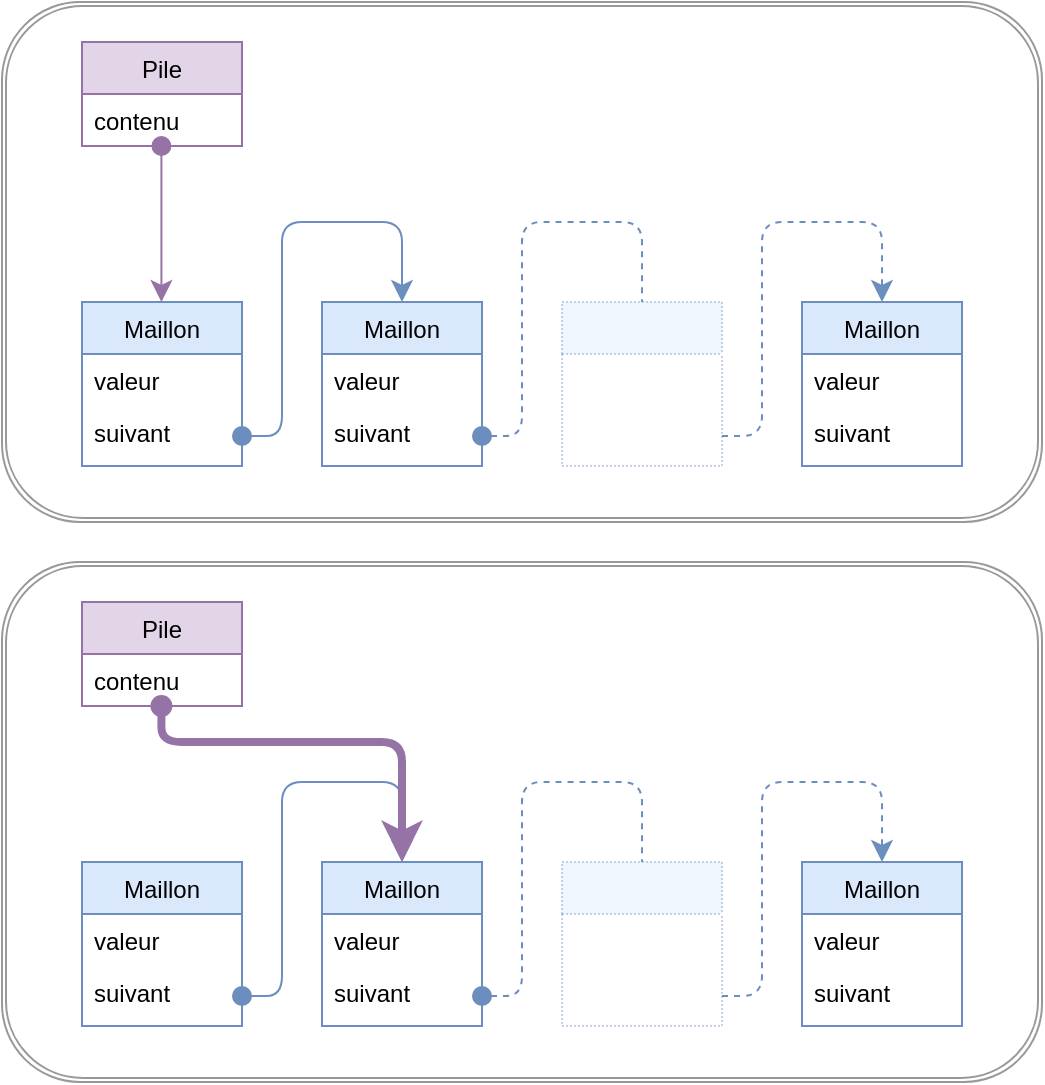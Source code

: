 <mxfile scale="4" border="0">
    <diagram id="FWAlGNCw6BGj7KkhiCSa" name="Page-1">
        <mxGraphModel dx="948" dy="1358" grid="1" gridSize="10" guides="1" tooltips="1" connect="1" arrows="1" fold="1" page="1" pageScale="1" pageWidth="583" pageHeight="827" math="0" shadow="0">
            <root>
                <mxCell id="0"/>
                <mxCell id="1" parent="0"/>
                <mxCell id="146" value="" style="shape=ext;double=1;rounded=1;whiteSpace=wrap;html=1;strokeColor=#000000;strokeWidth=1;verticalAlign=middle;opacity=40;" parent="1" vertex="1">
                    <mxGeometry x="120" y="-20" width="520" height="260" as="geometry"/>
                </mxCell>
                <mxCell id="4" value="Maillon" style="swimlane;fontStyle=0;childLayout=stackLayout;horizontal=1;startSize=26;horizontalStack=0;resizeParent=1;resizeParentMax=0;resizeLast=0;collapsible=1;marginBottom=0;fillColor=#dae8fc;strokeColor=#6c8ebf;" parent="1" vertex="1">
                    <mxGeometry x="160" y="130" width="80" height="82" as="geometry"/>
                </mxCell>
                <mxCell id="5" value="valeur" style="text;strokeColor=none;fillColor=none;align=left;verticalAlign=top;spacingLeft=4;spacingRight=4;overflow=hidden;rotatable=0;points=[[0,0.5],[1,0.5]];portConstraint=eastwest;" parent="4" vertex="1">
                    <mxGeometry y="26" width="80" height="26" as="geometry"/>
                </mxCell>
                <mxCell id="6" value="suivant" style="text;strokeColor=none;fillColor=none;align=left;verticalAlign=top;spacingLeft=4;spacingRight=4;overflow=hidden;rotatable=0;points=[[0,0.5],[1,0.5]];portConstraint=eastwest;" parent="4" vertex="1">
                    <mxGeometry y="52" width="80" height="30" as="geometry"/>
                </mxCell>
                <mxCell id="10" value="Maillon" style="swimlane;fontStyle=0;childLayout=stackLayout;horizontal=1;startSize=26;horizontalStack=0;resizeParent=1;resizeParentMax=0;resizeLast=0;collapsible=1;marginBottom=0;fillColor=#dae8fc;strokeColor=#6c8ebf;" parent="1" vertex="1">
                    <mxGeometry x="280" y="130" width="80" height="82" as="geometry"/>
                </mxCell>
                <mxCell id="11" value="valeur" style="text;strokeColor=none;fillColor=none;align=left;verticalAlign=top;spacingLeft=4;spacingRight=4;overflow=hidden;rotatable=0;points=[[0,0.5],[1,0.5]];portConstraint=eastwest;" parent="10" vertex="1">
                    <mxGeometry y="26" width="80" height="26" as="geometry"/>
                </mxCell>
                <mxCell id="12" value="suivant" style="text;strokeColor=none;fillColor=none;align=left;verticalAlign=top;spacingLeft=4;spacingRight=4;overflow=hidden;rotatable=0;points=[[0,0.5],[1,0.5]];portConstraint=eastwest;" parent="10" vertex="1">
                    <mxGeometry y="52" width="80" height="30" as="geometry"/>
                </mxCell>
                <mxCell id="16" value="Maillon" style="swimlane;fontStyle=0;childLayout=stackLayout;horizontal=1;startSize=26;horizontalStack=0;resizeParent=1;resizeParentMax=0;resizeLast=0;collapsible=1;marginBottom=0;fillColor=#dae8fc;strokeColor=#6c8ebf;" parent="1" vertex="1">
                    <mxGeometry x="520" y="130" width="80" height="82" as="geometry"/>
                </mxCell>
                <mxCell id="17" value="valeur" style="text;strokeColor=none;fillColor=none;align=left;verticalAlign=top;spacingLeft=4;spacingRight=4;overflow=hidden;rotatable=0;points=[[0,0.5],[1,0.5]];portConstraint=eastwest;" parent="16" vertex="1">
                    <mxGeometry y="26" width="80" height="26" as="geometry"/>
                </mxCell>
                <mxCell id="18" value="suivant" style="text;strokeColor=none;fillColor=none;align=left;verticalAlign=top;spacingLeft=4;spacingRight=4;overflow=hidden;rotatable=0;points=[[0,0.5],[1,0.5]];portConstraint=eastwest;" parent="16" vertex="1">
                    <mxGeometry y="52" width="80" height="30" as="geometry"/>
                </mxCell>
                <mxCell id="22" style="edgeStyle=orthogonalEdgeStyle;html=1;exitX=1;exitY=0.5;exitDx=0;exitDy=0;entryX=0.5;entryY=0;entryDx=0;entryDy=0;startArrow=oval;startFill=1;startSize=9;endSize=8;fillColor=#dae8fc;strokeColor=#6c8ebf;" parent="1" source="6" target="10" edge="1">
                    <mxGeometry relative="1" as="geometry">
                        <Array as="points">
                            <mxPoint x="260" y="197"/>
                            <mxPoint x="260" y="90"/>
                            <mxPoint x="320" y="90"/>
                        </Array>
                    </mxGeometry>
                </mxCell>
                <mxCell id="24" style="edgeStyle=orthogonalEdgeStyle;html=1;exitX=1;exitY=0.5;exitDx=0;exitDy=0;entryX=0.5;entryY=0;entryDx=0;entryDy=0;startArrow=oval;startFill=1;startSize=9;endSize=8;endArrow=none;endFill=0;dashed=1;fillColor=#dae8fc;strokeColor=#6c8ebf;" parent="1" edge="1">
                    <mxGeometry relative="1" as="geometry">
                        <mxPoint x="360" y="197" as="sourcePoint"/>
                        <mxPoint x="440" y="130" as="targetPoint"/>
                        <Array as="points">
                            <mxPoint x="380" y="197"/>
                            <mxPoint x="380" y="90"/>
                            <mxPoint x="440" y="90"/>
                        </Array>
                    </mxGeometry>
                </mxCell>
                <mxCell id="25" style="edgeStyle=orthogonalEdgeStyle;html=1;exitX=1;exitY=0.5;exitDx=0;exitDy=0;entryX=0.5;entryY=0;entryDx=0;entryDy=0;startArrow=none;startFill=0;startSize=9;endSize=8;dashed=1;fillColor=#dae8fc;strokeColor=#6c8ebf;" parent="1" edge="1">
                    <mxGeometry relative="1" as="geometry">
                        <mxPoint x="480" y="197" as="sourcePoint"/>
                        <mxPoint x="560" y="130" as="targetPoint"/>
                        <Array as="points">
                            <mxPoint x="500" y="197"/>
                            <mxPoint x="500" y="90"/>
                            <mxPoint x="560" y="90"/>
                        </Array>
                    </mxGeometry>
                </mxCell>
                <mxCell id="26" value="Pile" style="swimlane;fontStyle=0;childLayout=stackLayout;horizontal=1;startSize=26;horizontalStack=0;resizeParent=1;resizeParentMax=0;resizeLast=0;collapsible=1;marginBottom=0;fillColor=#e1d5e7;strokeColor=#9673a6;" parent="1" vertex="1">
                    <mxGeometry x="160" width="80" height="52" as="geometry"/>
                </mxCell>
                <mxCell id="27" value="contenu" style="text;strokeColor=none;fillColor=none;align=left;verticalAlign=top;spacingLeft=4;spacingRight=4;overflow=hidden;rotatable=0;points=[[0,0.5],[1,0.5]];portConstraint=eastwest;" parent="26" vertex="1">
                    <mxGeometry y="26" width="80" height="26" as="geometry"/>
                </mxCell>
                <mxCell id="76" style="edgeStyle=orthogonalEdgeStyle;html=1;entryX=0.5;entryY=0;entryDx=0;entryDy=0;startArrow=oval;startFill=1;endArrow=classic;endFill=1;startSize=9;endSize=8;fillColor=#e1d5e7;strokeColor=#9673a6;strokeWidth=1;" parent="1" edge="1">
                    <mxGeometry relative="1" as="geometry">
                        <mxPoint x="199.71" y="52" as="sourcePoint"/>
                        <mxPoint x="199.71" y="130" as="targetPoint"/>
                    </mxGeometry>
                </mxCell>
                <mxCell id="80" value="" style="swimlane;fontStyle=0;childLayout=stackLayout;horizontal=1;startSize=26;horizontalStack=0;resizeParent=1;resizeParentMax=0;resizeLast=0;collapsible=1;marginBottom=0;fillColor=#dae8fc;strokeColor=#6c8ebf;dashed=1;dashPattern=1 1;opacity=40;" parent="1" vertex="1">
                    <mxGeometry x="400" y="130" width="80" height="82" as="geometry"/>
                </mxCell>
                <mxCell id="81" value=" " style="text;strokeColor=none;fillColor=none;align=left;verticalAlign=top;spacingLeft=4;spacingRight=4;overflow=hidden;rotatable=0;points=[[0,0.5],[1,0.5]];portConstraint=eastwest;" parent="80" vertex="1">
                    <mxGeometry y="26" width="80" height="26" as="geometry"/>
                </mxCell>
                <mxCell id="82" value=" " style="text;strokeColor=none;fillColor=none;align=left;verticalAlign=top;spacingLeft=4;spacingRight=4;overflow=hidden;rotatable=0;points=[[0,0.5],[1,0.5]];portConstraint=eastwest;" parent="80" vertex="1">
                    <mxGeometry y="52" width="80" height="30" as="geometry"/>
                </mxCell>
                <mxCell id="148" value="" style="shape=ext;double=1;rounded=1;whiteSpace=wrap;html=1;strokeColor=#000000;strokeWidth=1;verticalAlign=middle;opacity=40;" vertex="1" parent="1">
                    <mxGeometry x="120" y="260" width="520" height="260" as="geometry"/>
                </mxCell>
                <mxCell id="149" value="Maillon" style="swimlane;fontStyle=0;childLayout=stackLayout;horizontal=1;startSize=26;horizontalStack=0;resizeParent=1;resizeParentMax=0;resizeLast=0;collapsible=1;marginBottom=0;fillColor=#dae8fc;strokeColor=#6c8ebf;" vertex="1" parent="1">
                    <mxGeometry x="160" y="410" width="80" height="82" as="geometry"/>
                </mxCell>
                <mxCell id="150" value="valeur" style="text;strokeColor=none;fillColor=none;align=left;verticalAlign=top;spacingLeft=4;spacingRight=4;overflow=hidden;rotatable=0;points=[[0,0.5],[1,0.5]];portConstraint=eastwest;" vertex="1" parent="149">
                    <mxGeometry y="26" width="80" height="26" as="geometry"/>
                </mxCell>
                <mxCell id="151" value="suivant" style="text;strokeColor=none;fillColor=none;align=left;verticalAlign=top;spacingLeft=4;spacingRight=4;overflow=hidden;rotatable=0;points=[[0,0.5],[1,0.5]];portConstraint=eastwest;" vertex="1" parent="149">
                    <mxGeometry y="52" width="80" height="30" as="geometry"/>
                </mxCell>
                <mxCell id="152" value="Maillon" style="swimlane;fontStyle=0;childLayout=stackLayout;horizontal=1;startSize=26;horizontalStack=0;resizeParent=1;resizeParentMax=0;resizeLast=0;collapsible=1;marginBottom=0;fillColor=#dae8fc;strokeColor=#6c8ebf;" vertex="1" parent="1">
                    <mxGeometry x="280" y="410" width="80" height="82" as="geometry"/>
                </mxCell>
                <mxCell id="153" value="valeur" style="text;strokeColor=none;fillColor=none;align=left;verticalAlign=top;spacingLeft=4;spacingRight=4;overflow=hidden;rotatable=0;points=[[0,0.5],[1,0.5]];portConstraint=eastwest;" vertex="1" parent="152">
                    <mxGeometry y="26" width="80" height="26" as="geometry"/>
                </mxCell>
                <mxCell id="154" value="suivant" style="text;strokeColor=none;fillColor=none;align=left;verticalAlign=top;spacingLeft=4;spacingRight=4;overflow=hidden;rotatable=0;points=[[0,0.5],[1,0.5]];portConstraint=eastwest;" vertex="1" parent="152">
                    <mxGeometry y="52" width="80" height="30" as="geometry"/>
                </mxCell>
                <mxCell id="155" value="Maillon" style="swimlane;fontStyle=0;childLayout=stackLayout;horizontal=1;startSize=26;horizontalStack=0;resizeParent=1;resizeParentMax=0;resizeLast=0;collapsible=1;marginBottom=0;fillColor=#dae8fc;strokeColor=#6c8ebf;" vertex="1" parent="1">
                    <mxGeometry x="520" y="410" width="80" height="82" as="geometry"/>
                </mxCell>
                <mxCell id="156" value="valeur" style="text;strokeColor=none;fillColor=none;align=left;verticalAlign=top;spacingLeft=4;spacingRight=4;overflow=hidden;rotatable=0;points=[[0,0.5],[1,0.5]];portConstraint=eastwest;" vertex="1" parent="155">
                    <mxGeometry y="26" width="80" height="26" as="geometry"/>
                </mxCell>
                <mxCell id="157" value="suivant" style="text;strokeColor=none;fillColor=none;align=left;verticalAlign=top;spacingLeft=4;spacingRight=4;overflow=hidden;rotatable=0;points=[[0,0.5],[1,0.5]];portConstraint=eastwest;" vertex="1" parent="155">
                    <mxGeometry y="52" width="80" height="30" as="geometry"/>
                </mxCell>
                <mxCell id="158" style="edgeStyle=orthogonalEdgeStyle;html=1;exitX=1;exitY=0.5;exitDx=0;exitDy=0;entryX=0.5;entryY=0;entryDx=0;entryDy=0;startArrow=oval;startFill=1;startSize=9;endSize=8;fillColor=#dae8fc;strokeColor=#6c8ebf;" edge="1" parent="1" source="151" target="152">
                    <mxGeometry relative="1" as="geometry">
                        <Array as="points">
                            <mxPoint x="260" y="477"/>
                            <mxPoint x="260" y="370"/>
                            <mxPoint x="320" y="370"/>
                        </Array>
                    </mxGeometry>
                </mxCell>
                <mxCell id="159" style="edgeStyle=orthogonalEdgeStyle;html=1;exitX=1;exitY=0.5;exitDx=0;exitDy=0;entryX=0.5;entryY=0;entryDx=0;entryDy=0;startArrow=oval;startFill=1;startSize=9;endSize=8;endArrow=none;endFill=0;dashed=1;fillColor=#dae8fc;strokeColor=#6c8ebf;" edge="1" parent="1">
                    <mxGeometry relative="1" as="geometry">
                        <mxPoint x="360" y="477" as="sourcePoint"/>
                        <mxPoint x="440" y="410" as="targetPoint"/>
                        <Array as="points">
                            <mxPoint x="380" y="477"/>
                            <mxPoint x="380" y="370"/>
                            <mxPoint x="440" y="370"/>
                        </Array>
                    </mxGeometry>
                </mxCell>
                <mxCell id="160" style="edgeStyle=orthogonalEdgeStyle;html=1;exitX=1;exitY=0.5;exitDx=0;exitDy=0;entryX=0.5;entryY=0;entryDx=0;entryDy=0;startArrow=none;startFill=0;startSize=9;endSize=8;dashed=1;fillColor=#dae8fc;strokeColor=#6c8ebf;" edge="1" parent="1">
                    <mxGeometry relative="1" as="geometry">
                        <mxPoint x="480" y="477" as="sourcePoint"/>
                        <mxPoint x="560" y="410" as="targetPoint"/>
                        <Array as="points">
                            <mxPoint x="500" y="477"/>
                            <mxPoint x="500" y="370"/>
                            <mxPoint x="560" y="370"/>
                        </Array>
                    </mxGeometry>
                </mxCell>
                <mxCell id="161" value="Pile" style="swimlane;fontStyle=0;childLayout=stackLayout;horizontal=1;startSize=26;horizontalStack=0;resizeParent=1;resizeParentMax=0;resizeLast=0;collapsible=1;marginBottom=0;fillColor=#e1d5e7;strokeColor=#9673a6;" vertex="1" parent="1">
                    <mxGeometry x="160" y="280" width="80" height="52" as="geometry"/>
                </mxCell>
                <mxCell id="162" value="contenu" style="text;strokeColor=none;fillColor=none;align=left;verticalAlign=top;spacingLeft=4;spacingRight=4;overflow=hidden;rotatable=0;points=[[0,0.5],[1,0.5]];portConstraint=eastwest;" vertex="1" parent="161">
                    <mxGeometry y="26" width="80" height="26" as="geometry"/>
                </mxCell>
                <mxCell id="163" style="edgeStyle=orthogonalEdgeStyle;html=1;startArrow=oval;startFill=1;endArrow=classic;endFill=1;startSize=7;endSize=8;fillColor=#e1d5e7;strokeColor=#9673a6;strokeWidth=4;" edge="1" parent="1">
                    <mxGeometry relative="1" as="geometry">
                        <mxPoint x="199.71" y="332" as="sourcePoint"/>
                        <mxPoint x="320" y="410" as="targetPoint"/>
                        <Array as="points">
                            <mxPoint x="200" y="350"/>
                            <mxPoint x="320" y="350"/>
                        </Array>
                    </mxGeometry>
                </mxCell>
                <mxCell id="164" value="" style="swimlane;fontStyle=0;childLayout=stackLayout;horizontal=1;startSize=26;horizontalStack=0;resizeParent=1;resizeParentMax=0;resizeLast=0;collapsible=1;marginBottom=0;fillColor=#dae8fc;strokeColor=#6c8ebf;dashed=1;dashPattern=1 1;opacity=40;" vertex="1" parent="1">
                    <mxGeometry x="400" y="410" width="80" height="82" as="geometry"/>
                </mxCell>
                <mxCell id="165" value=" " style="text;strokeColor=none;fillColor=none;align=left;verticalAlign=top;spacingLeft=4;spacingRight=4;overflow=hidden;rotatable=0;points=[[0,0.5],[1,0.5]];portConstraint=eastwest;" vertex="1" parent="164">
                    <mxGeometry y="26" width="80" height="26" as="geometry"/>
                </mxCell>
                <mxCell id="166" value=" " style="text;strokeColor=none;fillColor=none;align=left;verticalAlign=top;spacingLeft=4;spacingRight=4;overflow=hidden;rotatable=0;points=[[0,0.5],[1,0.5]];portConstraint=eastwest;" vertex="1" parent="164">
                    <mxGeometry y="52" width="80" height="30" as="geometry"/>
                </mxCell>
            </root>
        </mxGraphModel>
    </diagram>
</mxfile>